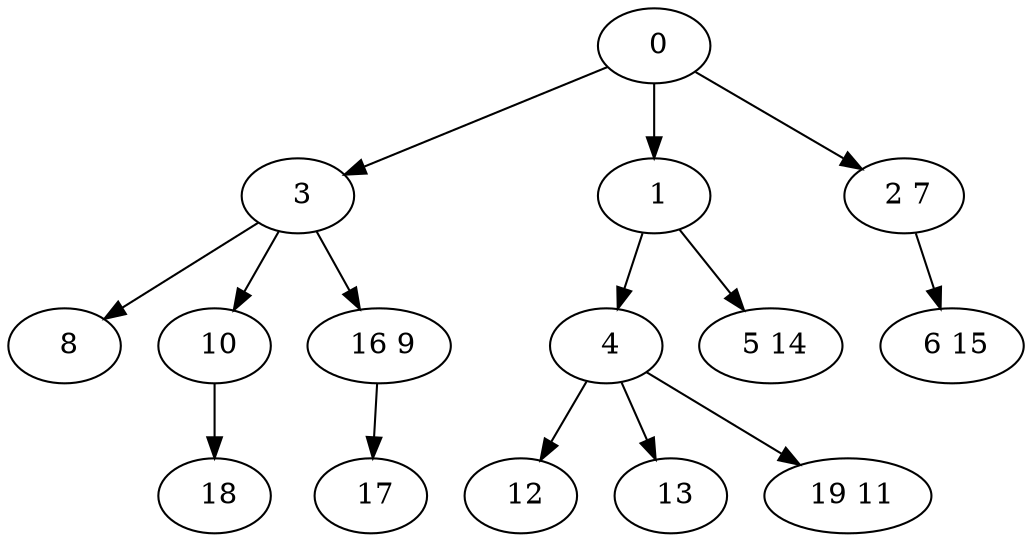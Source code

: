 digraph mytree {
" 0" -> " 3";
" 0" -> " 1";
" 0" -> " 2 7";
" 3" -> " 8";
" 3" -> " 10";
" 3" -> " 16 9";
" 6 15";
" 1" -> " 4";
" 1" -> " 5 14";
" 4" -> " 12";
" 4" -> " 13";
" 4" -> " 19 11";
" 8";
" 10" -> " 18";
" 16 9" -> " 17";
" 18";
" 17";
" 12";
" 13";
" 19 11";
" 2 7" -> " 6 15";
" 5 14";
}
